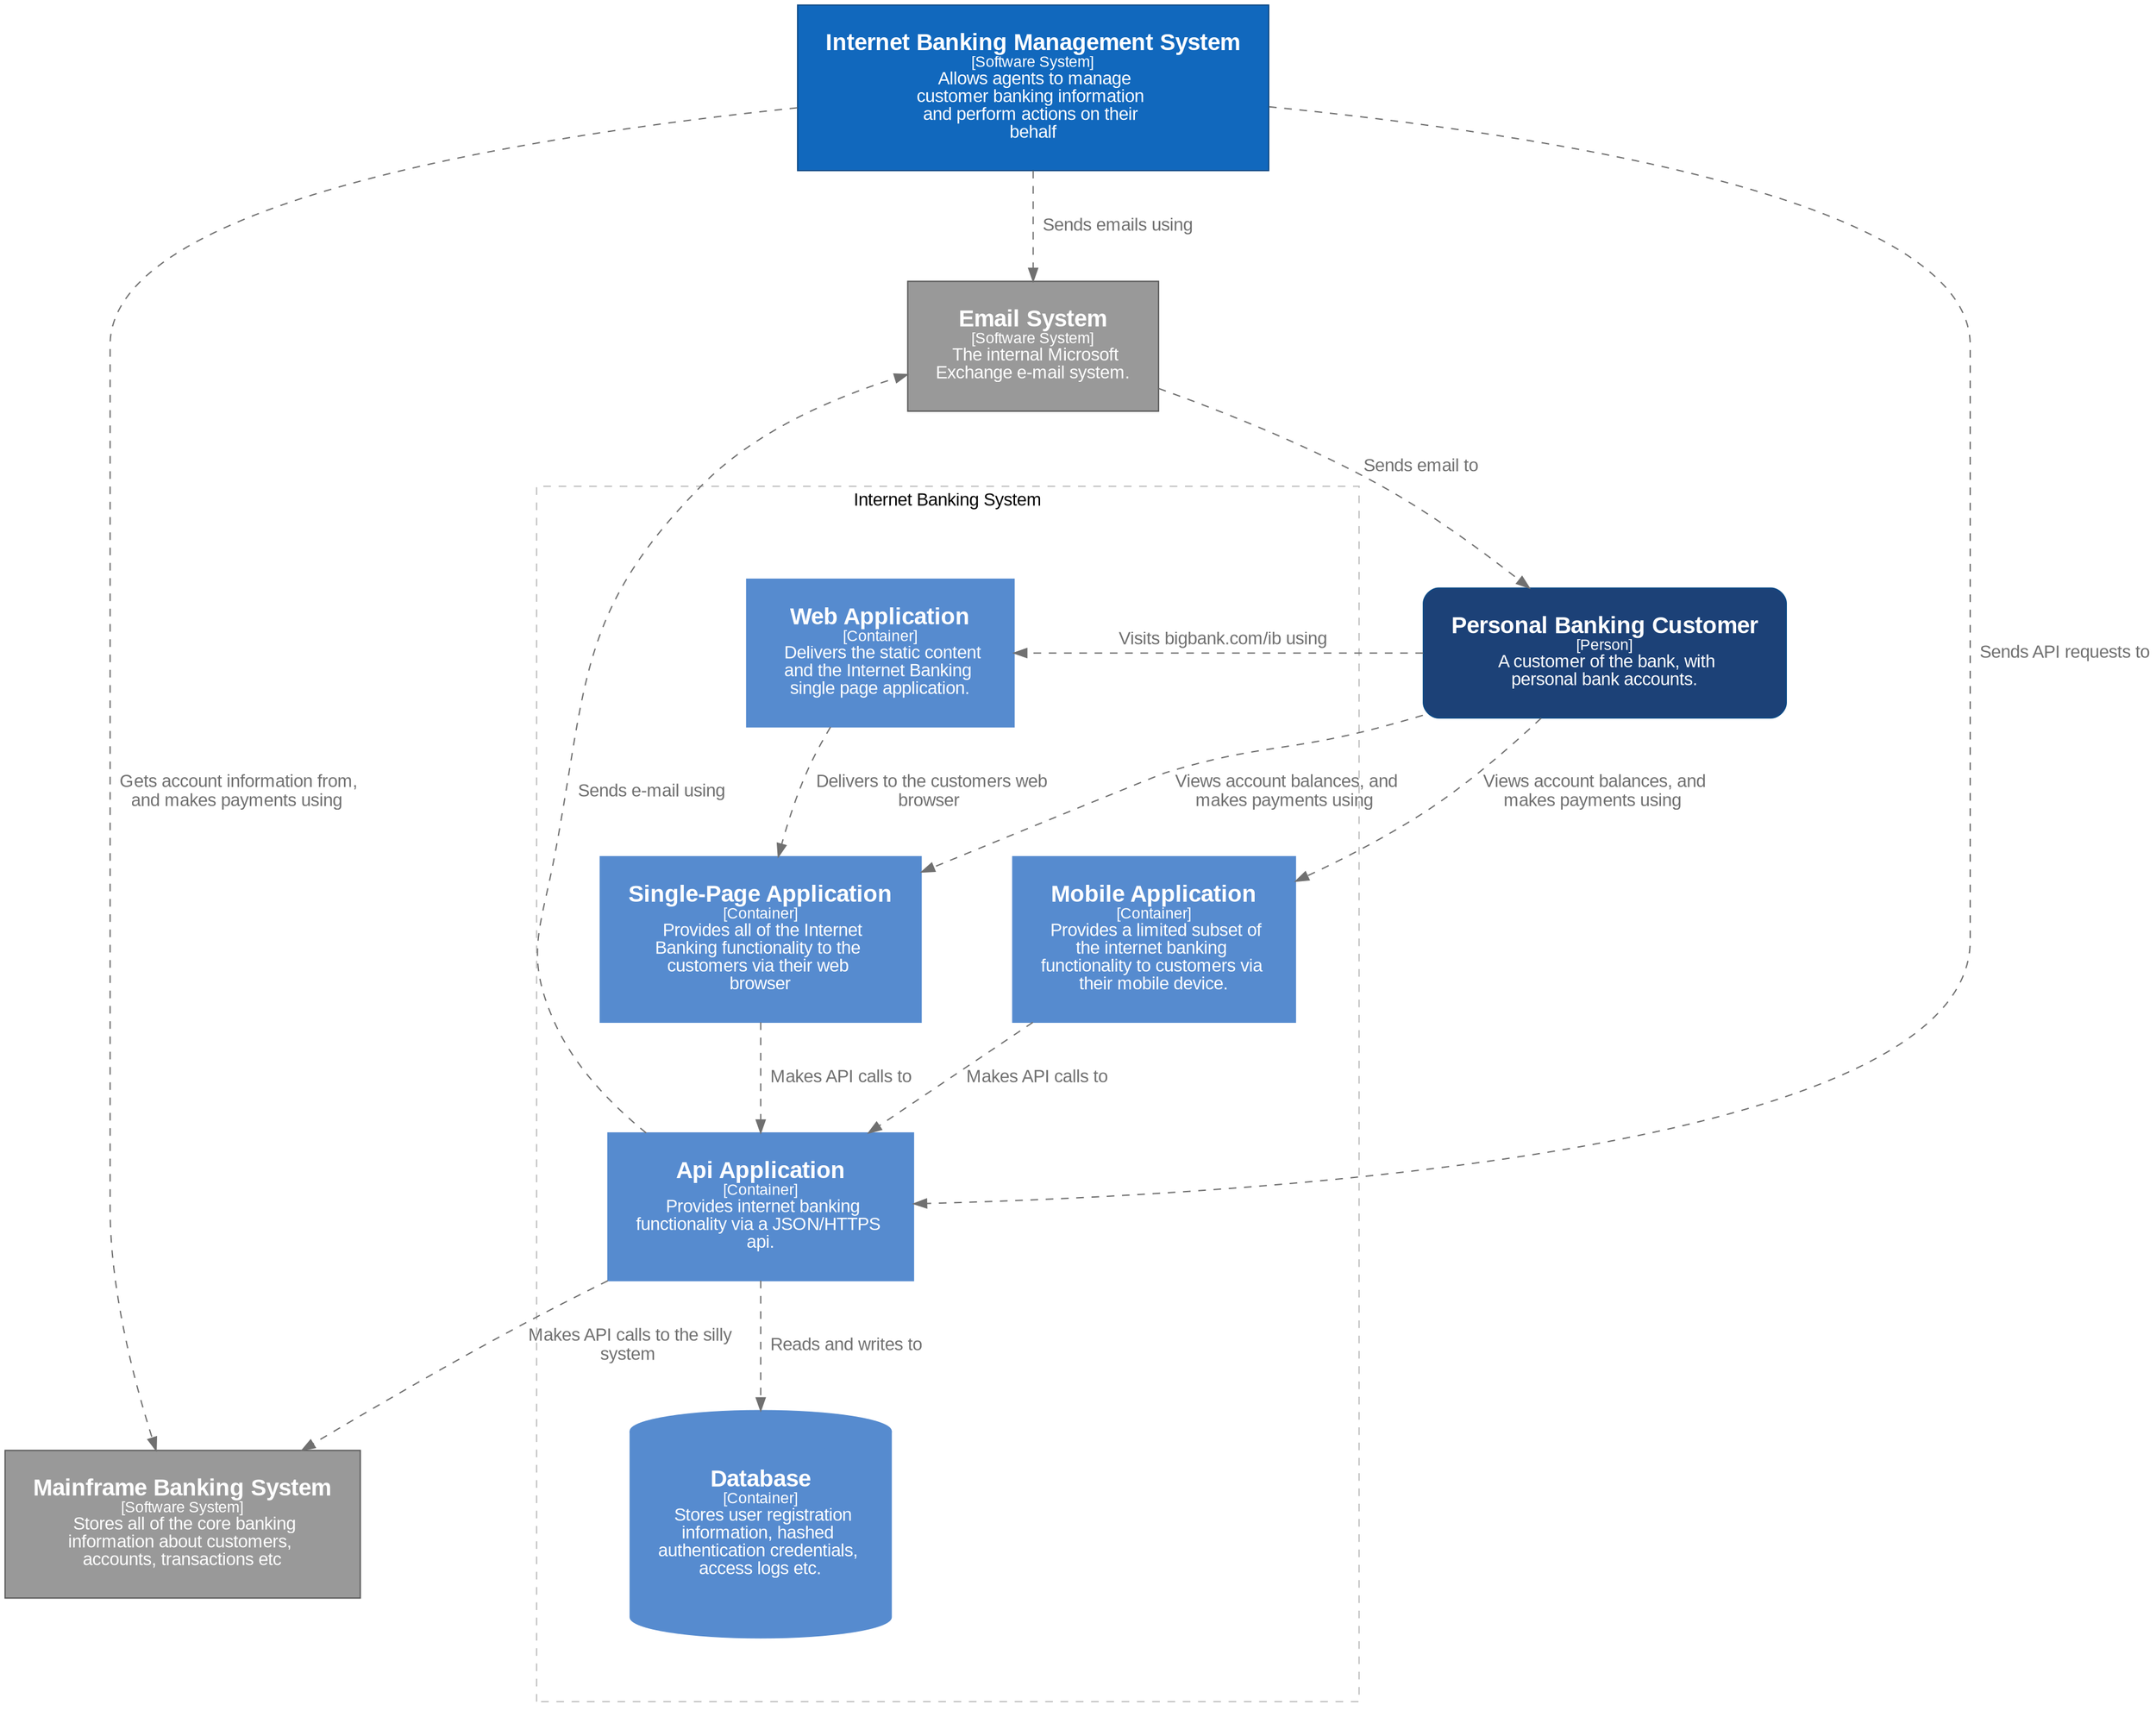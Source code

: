 digraph {
    compound=true
    graph [fontname="Arial", rankdir=TB, ranksep=1.0, nodesep=1.0 ]
    node [fontname="Arial", shape=box, margin="0.3,0.3"]
    edge [fontname="Arial"]

    subgraph cluster_internetBankingSystem {
        label = "Internet Banking System"
        style = "dashed"
        color = "grey"
        class=""
        margin="50,50"
        
        internetBanking__internetBankingSystem__apiApp [
        id="internetBanking__internetBankingSystem__apiApp",
        shape="rectangle",
        label=<<font point-size="18"><b>Api Application</b></font><br /><font point-size="12">[Container]</font><br /><font point-size="14">  Provides internet banking <br />functionality via a JSON/HTTPS <br />api.</font>>,
        style="filled",
        color="#568BCF",
        fillcolor="#568BCF",
        fontcolor="#ffffff"
        class=""
    ]
internetBanking__internetBankingSystem__webApp [
        id="internetBanking__internetBankingSystem__webApp",
        shape="rectangle",
        label=<<font point-size="18"><b>Web Application</b></font><br /><font point-size="12">[Container]</font><br /><font point-size="14">  Delivers the static content <br />and the Internet Banking <br />single page application.</font>>,
        style="filled",
        color="#568BCF",
        fillcolor="#568BCF",
        fontcolor="#ffffff"
        class=""
    ]
internetBanking__internetBankingSystem__singlePageApp [
        id="internetBanking__internetBankingSystem__singlePageApp",
        shape="rectangle",
        label=<<font point-size="18"><b>Single-Page Application</b></font><br /><font point-size="12">[Container]</font><br /><font point-size="14">  Provides all of the Internet <br />Banking functionality to the <br />customers via their web <br />browser</font>>,
        style="filled",
        color="#568BCF",
        fillcolor="#568BCF",
        fontcolor="#ffffff"
        class=""
    ]
internetBanking__internetBankingSystem__mobileApp [
        id="internetBanking__internetBankingSystem__mobileApp",
        shape="rectangle",
        label=<<font point-size="18"><b>Mobile Application</b></font><br /><font point-size="12">[Container]</font><br /><font point-size="14">  Provides a limited subset of <br />the internet banking <br />functionality to customers via <br />their mobile device.</font>>,
        style="filled",
        color="#568BCF",
        fillcolor="#568BCF",
        fontcolor="#ffffff"
        class=""
    ]
internetBanking__internetBankingSystem__database [
        id="internetBanking__internetBankingSystem__database",
        shape="cylinder",
        label=<<font point-size="18"><b>Database</b></font><br /><font point-size="12">[Container]</font><br /><font point-size="14">  Stores user registration <br />information, hashed <br />authentication credentials, <br />access logs etc.</font>>,
        style="filled",
        color="#568BCF",
        fillcolor="#568BCF",
        fontcolor="#ffffff"
        class="database"
    ]
        
    }

internetBankingAgent__internetBankingManagementSystem [
        id="internetBankingAgent__internetBankingManagementSystem",
        shape="rectangle",
        label=<<font point-size="18"><b>Internet Banking Management System</b></font><br /><font point-size="12">[Software System]</font><br /><font point-size="14">  Allows agents to manage <br />customer banking information <br />and perform actions on their <br />behalf</font>>,
        style="filled",
        color="#0b4884",
        fillcolor="#1168bd",
        fontcolor="#ffffff"
        class=""
    ]
internetBanking__mainframeBankingSystem [
        id="internetBanking__mainframeBankingSystem",
        shape="rectangle",
        label=<<font point-size="18"><b>Mainframe Banking System</b></font><br /><font point-size="12">[Software System]</font><br /><font point-size="14">  Stores all of the core banking <br />information about customers, <br />accounts, transactions etc</font>>,
        style="filled",
        color="#5a5a5a",
        fillcolor="#999999",
        fontcolor="#ffffff"
        class=""
    ]
internetBanking__emailSystem [
        id="internetBanking__emailSystem",
        shape="rectangle",
        label=<<font point-size="18"><b>Email System</b></font><br /><font point-size="12">[Software System]</font><br /><font point-size="14">  The internal Microsoft <br />Exchange e-mail system.</font>>,
        style="filled",
        color="#5a5a5a",
        fillcolor="#999999",
        fontcolor="#ffffff"
        class=""
    ]
internetBanking__customer [
        id="internetBanking__customer",
        shape="rectangle",
        label=<<font point-size="18"><b>Personal Banking Customer</b></font><br /><font point-size="12">[Person]</font><br /><font point-size="14">  A customer of the bank, with <br />personal bank accounts.</font>>,
        style="filled,rounded",
        color="#0b4884",
        fillcolor="#1C4177",
        fontcolor="#ffffff"
        class=""
    ]
internetBankingAgent__internetBankingManagementSystem -> internetBanking__mainframeBankingSystem [ id="100020", label=<<font point-size="14">  Gets account information from, <br />and makes payments using</font>>, style="dashed", color="#707070", fontcolor="#707070" class=""
 ]
internetBankingAgent__internetBankingManagementSystem -> internetBanking__emailSystem [ id="100021", label=<<font point-size="14">  Sends emails using</font>>, style="dashed", color="#707070", fontcolor="#707070" class=""
 ]
internetBanking__emailSystem -> internetBanking__customer [ id="100023", label=<<font point-size="14">  Sends email to</font>>, style="dashed", color="#707070", fontcolor="#707070" class=""
 ]
internetBankingAgent__internetBankingManagementSystem -> internetBanking__internetBankingSystem__apiApp [ id="100026", label=<<font point-size="14">  Sends API requests to</font>>, style="dashed", color="#707070", fontcolor="#707070" class=""
 ]
internetBanking__customer -> internetBanking__internetBankingSystem__webApp [ id="100027", label=<<font point-size="14">  Visits bigbank.com/ib using</font>>, style="dashed", color="#707070", fontcolor="#707070" class=""
 ]
internetBanking__internetBankingSystem__webApp -> internetBanking__internetBankingSystem__singlePageApp [ id="100028", label=<<font point-size="14">  Delivers to the customers web <br />browser</font>>, style="dashed", color="#707070", fontcolor="#707070" class=""
 ]
internetBanking__customer -> internetBanking__internetBankingSystem__mobileApp [ id="100029", label=<<font point-size="14">  Views account balances, and <br />makes payments using</font>>, style="dashed", color="#707070", fontcolor="#707070" class=""
 ]
internetBanking__internetBankingSystem__mobileApp -> internetBanking__internetBankingSystem__apiApp [ id="100030", label=<<font point-size="14">  Makes API calls to</font>>, style="dashed", color="#707070", fontcolor="#707070" class=""
 ]
internetBanking__internetBankingSystem__singlePageApp -> internetBanking__internetBankingSystem__apiApp [ id="100031", label=<<font point-size="14">  Makes API calls to</font>>, style="dashed", color="#707070", fontcolor="#707070" class=""
 ]
internetBanking__internetBankingSystem__apiApp -> internetBanking__internetBankingSystem__database [ id="100032", label=<<font point-size="14">  Reads and writes to</font>>, style="dashed", color="#707070", fontcolor="#707070" class=""
 ]
internetBanking__internetBankingSystem__apiApp -> internetBanking__emailSystem [ id="100033", label=<<font point-size="14">  Sends e-mail using</font>>, style="dashed", color="#707070", fontcolor="#707070" class=""
 ]
internetBanking__customer -> internetBanking__internetBankingSystem__singlePageApp [ id="100034", label=<<font point-size="14">  Views account balances, and <br />makes payments using</font>>, style="dashed", color="#707070", fontcolor="#707070" class=""
 ]
internetBanking__internetBankingSystem__apiApp -> internetBanking__mainframeBankingSystem [ id="100035", label=<<font point-size="14">  Makes API calls to the silly <br />system</font>>, style="dashed", color="#707070", fontcolor="#707070" class=""
 ]
     
}